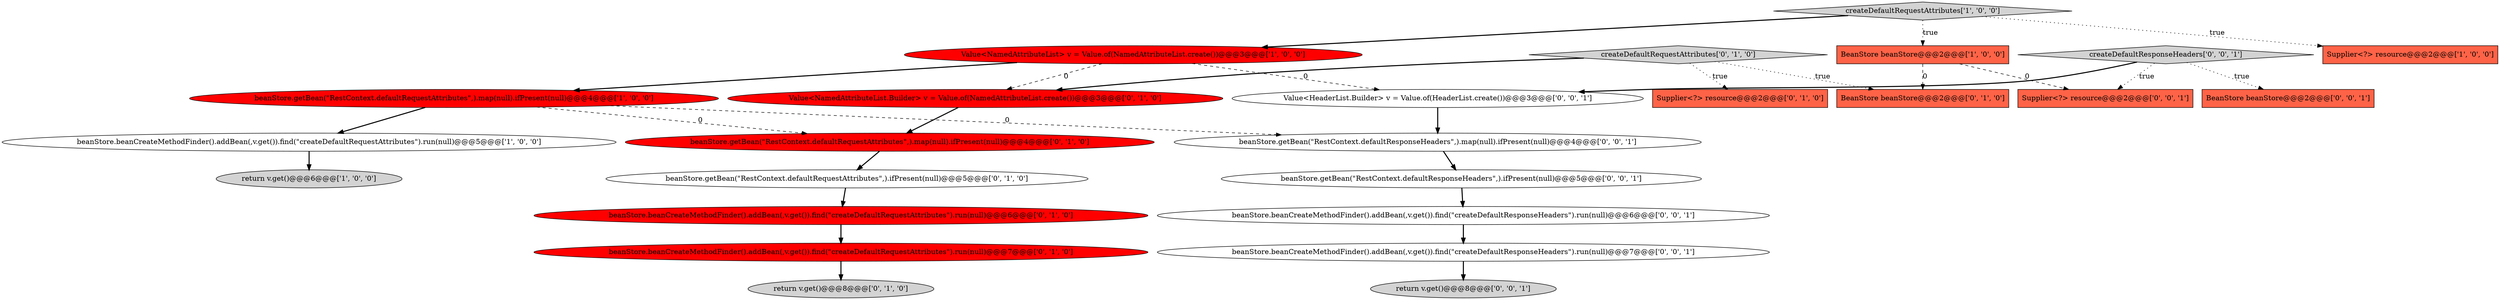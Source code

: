 digraph {
1 [style = filled, label = "beanStore.beanCreateMethodFinder().addBean(,v.get()).find(\"createDefaultRequestAttributes\").run(null)@@@5@@@['1', '0', '0']", fillcolor = white, shape = ellipse image = "AAA0AAABBB1BBB"];
22 [style = filled, label = "return v.get()@@@8@@@['0', '0', '1']", fillcolor = lightgray, shape = ellipse image = "AAA0AAABBB3BBB"];
4 [style = filled, label = "Supplier<?> resource@@@2@@@['1', '0', '0']", fillcolor = tomato, shape = box image = "AAA0AAABBB1BBB"];
20 [style = filled, label = "beanStore.getBean(\"RestContext.defaultResponseHeaders\",).ifPresent(null)@@@5@@@['0', '0', '1']", fillcolor = white, shape = ellipse image = "AAA0AAABBB3BBB"];
10 [style = filled, label = "beanStore.getBean(\"RestContext.defaultRequestAttributes\",).ifPresent(null)@@@5@@@['0', '1', '0']", fillcolor = white, shape = ellipse image = "AAA0AAABBB2BBB"];
9 [style = filled, label = "Supplier<?> resource@@@2@@@['0', '1', '0']", fillcolor = tomato, shape = box image = "AAA0AAABBB2BBB"];
3 [style = filled, label = "beanStore.getBean(\"RestContext.defaultRequestAttributes\",).map(null).ifPresent(null)@@@4@@@['1', '0', '0']", fillcolor = red, shape = ellipse image = "AAA1AAABBB1BBB"];
5 [style = filled, label = "createDefaultRequestAttributes['1', '0', '0']", fillcolor = lightgray, shape = diamond image = "AAA0AAABBB1BBB"];
16 [style = filled, label = "BeanStore beanStore@@@2@@@['0', '0', '1']", fillcolor = tomato, shape = box image = "AAA0AAABBB3BBB"];
11 [style = filled, label = "createDefaultRequestAttributes['0', '1', '0']", fillcolor = lightgray, shape = diamond image = "AAA0AAABBB2BBB"];
18 [style = filled, label = "Supplier<?> resource@@@2@@@['0', '0', '1']", fillcolor = tomato, shape = box image = "AAA0AAABBB3BBB"];
14 [style = filled, label = "Value<NamedAttributeList.Builder> v = Value.of(NamedAttributeList.create())@@@3@@@['0', '1', '0']", fillcolor = red, shape = ellipse image = "AAA1AAABBB2BBB"];
15 [style = filled, label = "return v.get()@@@8@@@['0', '1', '0']", fillcolor = lightgray, shape = ellipse image = "AAA0AAABBB2BBB"];
2 [style = filled, label = "return v.get()@@@6@@@['1', '0', '0']", fillcolor = lightgray, shape = ellipse image = "AAA0AAABBB1BBB"];
17 [style = filled, label = "beanStore.getBean(\"RestContext.defaultResponseHeaders\",).map(null).ifPresent(null)@@@4@@@['0', '0', '1']", fillcolor = white, shape = ellipse image = "AAA0AAABBB3BBB"];
19 [style = filled, label = "Value<HeaderList.Builder> v = Value.of(HeaderList.create())@@@3@@@['0', '0', '1']", fillcolor = white, shape = ellipse image = "AAA0AAABBB3BBB"];
0 [style = filled, label = "Value<NamedAttributeList> v = Value.of(NamedAttributeList.create())@@@3@@@['1', '0', '0']", fillcolor = red, shape = ellipse image = "AAA1AAABBB1BBB"];
6 [style = filled, label = "BeanStore beanStore@@@2@@@['1', '0', '0']", fillcolor = tomato, shape = box image = "AAA1AAABBB1BBB"];
21 [style = filled, label = "beanStore.beanCreateMethodFinder().addBean(,v.get()).find(\"createDefaultResponseHeaders\").run(null)@@@7@@@['0', '0', '1']", fillcolor = white, shape = ellipse image = "AAA0AAABBB3BBB"];
24 [style = filled, label = "createDefaultResponseHeaders['0', '0', '1']", fillcolor = lightgray, shape = diamond image = "AAA0AAABBB3BBB"];
7 [style = filled, label = "beanStore.beanCreateMethodFinder().addBean(,v.get()).find(\"createDefaultRequestAttributes\").run(null)@@@7@@@['0', '1', '0']", fillcolor = red, shape = ellipse image = "AAA1AAABBB2BBB"];
12 [style = filled, label = "beanStore.beanCreateMethodFinder().addBean(,v.get()).find(\"createDefaultRequestAttributes\").run(null)@@@6@@@['0', '1', '0']", fillcolor = red, shape = ellipse image = "AAA1AAABBB2BBB"];
13 [style = filled, label = "BeanStore beanStore@@@2@@@['0', '1', '0']", fillcolor = tomato, shape = box image = "AAA1AAABBB2BBB"];
8 [style = filled, label = "beanStore.getBean(\"RestContext.defaultRequestAttributes\",).map(null).ifPresent(null)@@@4@@@['0', '1', '0']", fillcolor = red, shape = ellipse image = "AAA1AAABBB2BBB"];
23 [style = filled, label = "beanStore.beanCreateMethodFinder().addBean(,v.get()).find(\"createDefaultResponseHeaders\").run(null)@@@6@@@['0', '0', '1']", fillcolor = white, shape = ellipse image = "AAA0AAABBB3BBB"];
0->3 [style = bold, label=""];
8->10 [style = bold, label=""];
3->17 [style = dashed, label="0"];
24->19 [style = bold, label=""];
3->1 [style = bold, label=""];
11->14 [style = bold, label=""];
0->19 [style = dashed, label="0"];
5->6 [style = dotted, label="true"];
11->9 [style = dotted, label="true"];
19->17 [style = bold, label=""];
11->13 [style = dotted, label="true"];
24->16 [style = dotted, label="true"];
12->7 [style = bold, label=""];
5->4 [style = dotted, label="true"];
6->18 [style = dashed, label="0"];
0->14 [style = dashed, label="0"];
6->13 [style = dashed, label="0"];
20->23 [style = bold, label=""];
5->0 [style = bold, label=""];
23->21 [style = bold, label=""];
21->22 [style = bold, label=""];
10->12 [style = bold, label=""];
3->8 [style = dashed, label="0"];
7->15 [style = bold, label=""];
1->2 [style = bold, label=""];
14->8 [style = bold, label=""];
24->18 [style = dotted, label="true"];
17->20 [style = bold, label=""];
}
